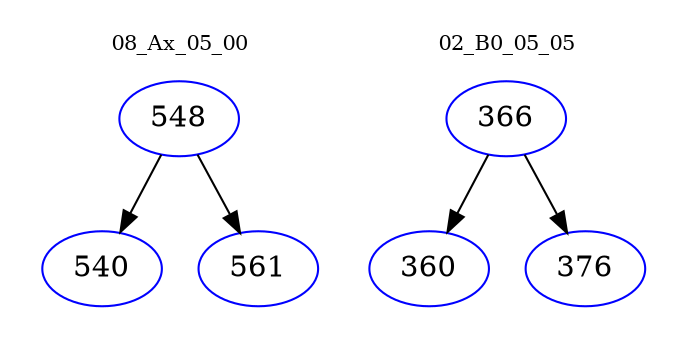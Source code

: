 digraph{
subgraph cluster_0 {
color = white
label = "08_Ax_05_00";
fontsize=10;
T0_548 [label="548", color="blue"]
T0_548 -> T0_540 [color="black"]
T0_540 [label="540", color="blue"]
T0_548 -> T0_561 [color="black"]
T0_561 [label="561", color="blue"]
}
subgraph cluster_1 {
color = white
label = "02_B0_05_05";
fontsize=10;
T1_366 [label="366", color="blue"]
T1_366 -> T1_360 [color="black"]
T1_360 [label="360", color="blue"]
T1_366 -> T1_376 [color="black"]
T1_376 [label="376", color="blue"]
}
}
